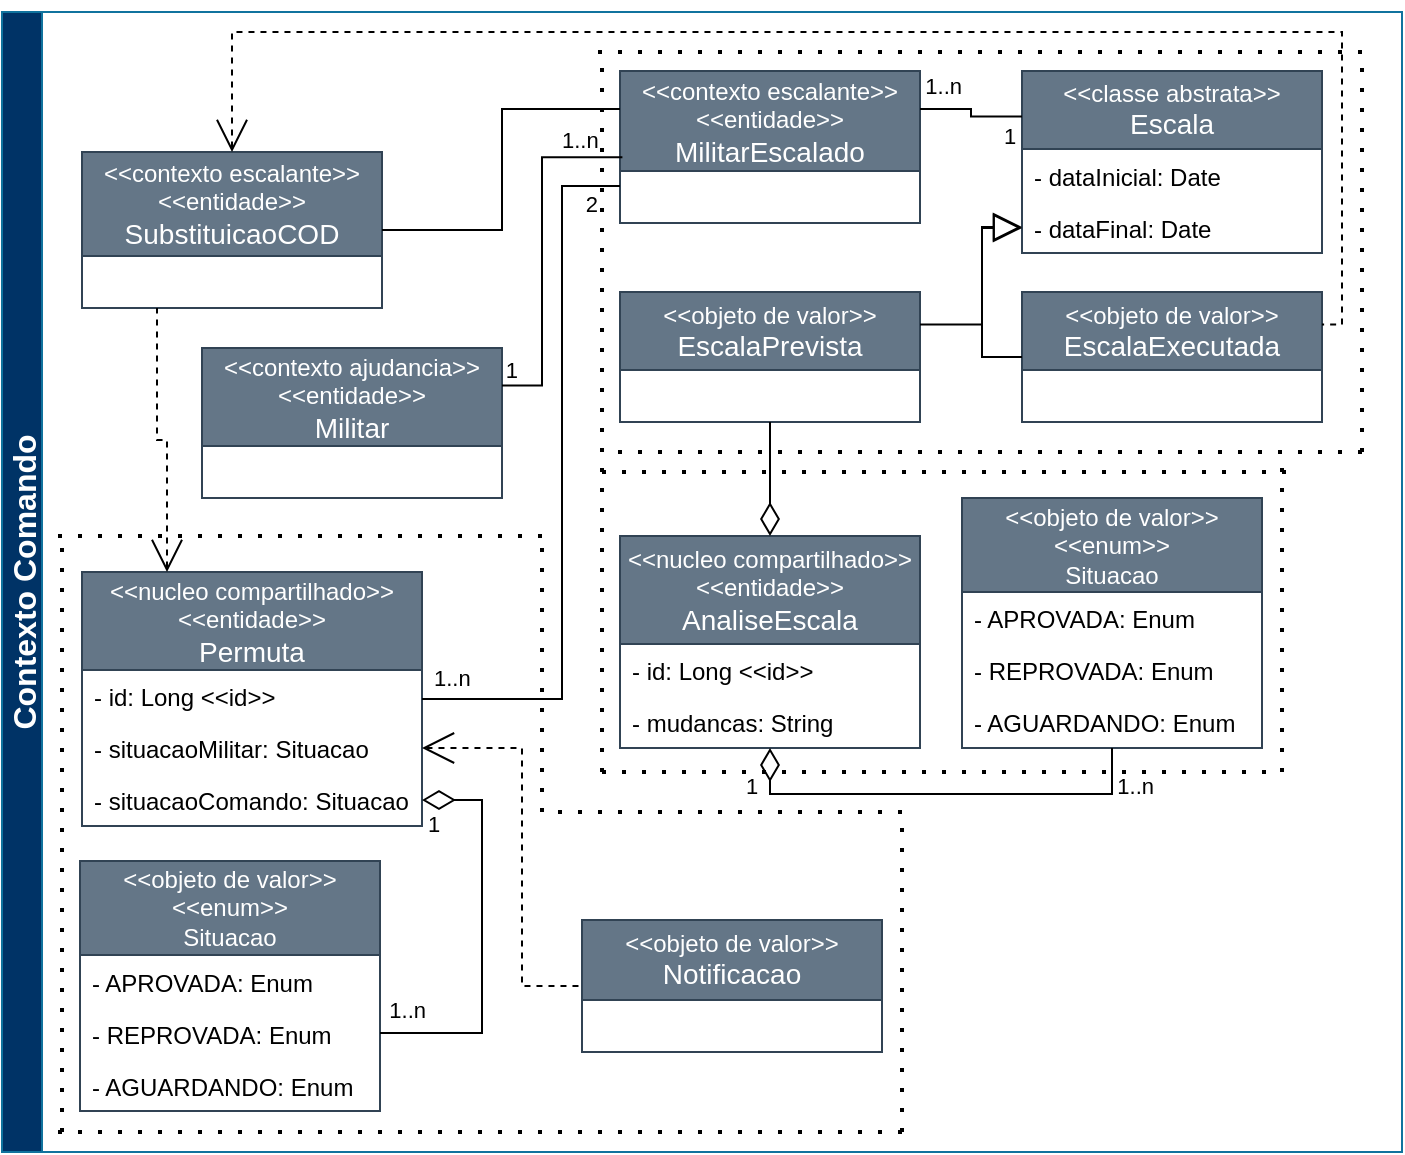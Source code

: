 <mxfile version="26.0.9">
  <diagram name="Página-1" id="__gXspiRe_H8F2JL_0tH">
    <mxGraphModel dx="1178" dy="685" grid="1" gridSize="10" guides="1" tooltips="1" connect="1" arrows="1" fold="1" page="1" pageScale="1" pageWidth="827" pageHeight="1169" math="0" shadow="0">
      <root>
        <mxCell id="0" />
        <mxCell id="1" parent="0" />
        <mxCell id="FhanUiyfrmrkv_Yjtsyc-1" value="&lt;div&gt;&lt;div&gt;&lt;div&gt;&amp;lt;&amp;lt;contexto escalante&amp;gt;&amp;gt;&lt;/div&gt;&lt;/div&gt;&lt;/div&gt;&lt;div&gt;&lt;div&gt;&amp;lt;&amp;lt;entidade&amp;gt;&amp;gt;&lt;/div&gt;&lt;/div&gt;&lt;div&gt;&lt;font style=&quot;font-size: 14px;&quot;&gt;MilitarEscalado&lt;/font&gt;&lt;/div&gt;" style="swimlane;fontStyle=0;childLayout=stackLayout;horizontal=1;startSize=50;fillColor=#647687;horizontalStack=0;resizeParent=1;resizeParentMax=0;resizeLast=0;collapsible=1;marginBottom=0;whiteSpace=wrap;html=1;fontColor=#ffffff;strokeColor=#314354;" parent="1" vertex="1">
          <mxGeometry x="369" y="49.5" width="150" height="76" as="geometry" />
        </mxCell>
        <mxCell id="FhanUiyfrmrkv_Yjtsyc-2" value="&lt;div&gt;&amp;lt;&amp;lt;objeto de valor&amp;gt;&amp;gt;&lt;br&gt;&lt;font style=&quot;font-size: 14px;&quot;&gt;EscalaPrevista&lt;/font&gt;&lt;/div&gt;" style="swimlane;fontStyle=0;childLayout=stackLayout;horizontal=1;startSize=39;fillColor=#647687;horizontalStack=0;resizeParent=1;resizeParentMax=0;resizeLast=0;collapsible=1;marginBottom=0;whiteSpace=wrap;html=1;fontColor=#ffffff;strokeColor=#314354;" parent="1" vertex="1">
          <mxGeometry x="369" y="160" width="150" height="65" as="geometry" />
        </mxCell>
        <mxCell id="FhanUiyfrmrkv_Yjtsyc-6" value="&lt;div&gt;&amp;lt;&amp;lt;nucleo compartilhado&amp;gt;&amp;gt;&lt;/div&gt;&amp;lt;&amp;lt;entidade&amp;gt;&amp;gt;&lt;br&gt;&lt;div&gt;&lt;font style=&quot;font-size: 14px;&quot;&gt;Permuta&lt;/font&gt;&lt;/div&gt;" style="swimlane;fontStyle=0;childLayout=stackLayout;horizontal=1;startSize=49;fillColor=#647687;horizontalStack=0;resizeParent=1;resizeParentMax=0;resizeLast=0;collapsible=1;marginBottom=0;whiteSpace=wrap;html=1;fontColor=#ffffff;strokeColor=#314354;" parent="1" vertex="1">
          <mxGeometry x="100" y="300" width="170" height="127" as="geometry" />
        </mxCell>
        <mxCell id="FhanUiyfrmrkv_Yjtsyc-17" value="- id: Long &amp;lt;&amp;lt;id&amp;gt;&amp;gt;" style="text;strokeColor=none;fillColor=none;align=left;verticalAlign=top;spacingLeft=4;spacingRight=4;overflow=hidden;rotatable=0;points=[[0,0.5],[1,0.5]];portConstraint=eastwest;whiteSpace=wrap;html=1;" parent="FhanUiyfrmrkv_Yjtsyc-6" vertex="1">
          <mxGeometry y="49" width="170" height="26" as="geometry" />
        </mxCell>
        <mxCell id="FhanUiyfrmrkv_Yjtsyc-18" value="- situacaoMilitar: Situacao" style="text;strokeColor=none;fillColor=none;align=left;verticalAlign=top;spacingLeft=4;spacingRight=4;overflow=hidden;rotatable=0;points=[[0,0.5],[1,0.5]];portConstraint=eastwest;whiteSpace=wrap;html=1;" parent="FhanUiyfrmrkv_Yjtsyc-6" vertex="1">
          <mxGeometry y="75" width="170" height="26" as="geometry" />
        </mxCell>
        <mxCell id="FhanUiyfrmrkv_Yjtsyc-65" value="- situacaoComando: Situacao" style="text;strokeColor=none;fillColor=none;align=left;verticalAlign=top;spacingLeft=4;spacingRight=4;overflow=hidden;rotatable=0;points=[[0,0.5],[1,0.5]];portConstraint=eastwest;whiteSpace=wrap;html=1;" parent="FhanUiyfrmrkv_Yjtsyc-6" vertex="1">
          <mxGeometry y="101" width="170" height="26" as="geometry" />
        </mxCell>
        <mxCell id="FhanUiyfrmrkv_Yjtsyc-8" value="" style="endArrow=none;html=1;endSize=12;startArrow=none;startSize=14;startFill=0;edgeStyle=orthogonalEdgeStyle;rounded=0;exitX=1;exitY=0.5;exitDx=0;exitDy=0;entryX=0;entryY=0.75;entryDx=0;entryDy=0;" parent="1" source="FhanUiyfrmrkv_Yjtsyc-6" target="FhanUiyfrmrkv_Yjtsyc-1" edge="1">
          <mxGeometry relative="1" as="geometry">
            <mxPoint x="286" y="374" as="sourcePoint" />
            <mxPoint x="249" y="140" as="targetPoint" />
            <Array as="points">
              <mxPoint x="340" y="363" />
              <mxPoint x="340" y="107" />
              <mxPoint x="369" y="107" />
            </Array>
          </mxGeometry>
        </mxCell>
        <mxCell id="FhanUiyfrmrkv_Yjtsyc-9" value="&lt;div&gt;1..n&lt;/div&gt;" style="edgeLabel;resizable=0;html=1;align=left;verticalAlign=top;" parent="FhanUiyfrmrkv_Yjtsyc-8" connectable="0" vertex="1">
          <mxGeometry x="-1" relative="1" as="geometry">
            <mxPoint x="4" y="-24" as="offset" />
          </mxGeometry>
        </mxCell>
        <mxCell id="FhanUiyfrmrkv_Yjtsyc-10" value="2" style="edgeLabel;resizable=0;html=1;align=right;verticalAlign=top;" parent="FhanUiyfrmrkv_Yjtsyc-8" connectable="0" vertex="1">
          <mxGeometry x="1" relative="1" as="geometry">
            <mxPoint x="-11" y="-4" as="offset" />
          </mxGeometry>
        </mxCell>
        <mxCell id="FhanUiyfrmrkv_Yjtsyc-12" value="&lt;div&gt;&amp;lt;&amp;lt;objeto de valor&amp;gt;&amp;gt;&lt;br&gt;&lt;font style=&quot;font-size: 14px;&quot;&gt;EscalaExecutada&lt;/font&gt;&lt;/div&gt;" style="swimlane;fontStyle=0;childLayout=stackLayout;horizontal=1;startSize=39;fillColor=#647687;horizontalStack=0;resizeParent=1;resizeParentMax=0;resizeLast=0;collapsible=1;marginBottom=0;whiteSpace=wrap;html=1;fontColor=#ffffff;strokeColor=#314354;" parent="1" vertex="1">
          <mxGeometry x="570" y="160" width="150" height="65" as="geometry" />
        </mxCell>
        <mxCell id="FhanUiyfrmrkv_Yjtsyc-19" value="&amp;lt;&amp;lt;objeto de valor&amp;gt;&amp;gt;&lt;br&gt;&amp;lt;&amp;lt;enum&amp;gt;&amp;gt;&lt;br&gt;Situacao" style="swimlane;fontStyle=0;childLayout=stackLayout;horizontal=1;startSize=47;fillColor=#647687;horizontalStack=0;resizeParent=1;resizeParentMax=0;resizeLast=0;collapsible=1;marginBottom=0;whiteSpace=wrap;html=1;fontColor=#ffffff;strokeColor=#314354;" parent="1" vertex="1">
          <mxGeometry x="99" y="444.5" width="150" height="125" as="geometry" />
        </mxCell>
        <mxCell id="FhanUiyfrmrkv_Yjtsyc-20" value="&lt;div&gt;- APROVADA: Enum&lt;/div&gt;" style="text;strokeColor=none;fillColor=none;align=left;verticalAlign=top;spacingLeft=4;spacingRight=4;overflow=hidden;rotatable=0;points=[[0,0.5],[1,0.5]];portConstraint=eastwest;whiteSpace=wrap;html=1;" parent="FhanUiyfrmrkv_Yjtsyc-19" vertex="1">
          <mxGeometry y="47" width="150" height="26" as="geometry" />
        </mxCell>
        <mxCell id="FhanUiyfrmrkv_Yjtsyc-21" value="&lt;div&gt;- REPROVADA: Enum&lt;/div&gt;" style="text;strokeColor=none;fillColor=none;align=left;verticalAlign=top;spacingLeft=4;spacingRight=4;overflow=hidden;rotatable=0;points=[[0,0.5],[1,0.5]];portConstraint=eastwest;whiteSpace=wrap;html=1;" parent="FhanUiyfrmrkv_Yjtsyc-19" vertex="1">
          <mxGeometry y="73" width="150" height="26" as="geometry" />
        </mxCell>
        <mxCell id="FhanUiyfrmrkv_Yjtsyc-22" value="&lt;div&gt;- AGUARDANDO: Enum&lt;/div&gt;" style="text;strokeColor=none;fillColor=none;align=left;verticalAlign=top;spacingLeft=4;spacingRight=4;overflow=hidden;rotatable=0;points=[[0,0.5],[1,0.5]];portConstraint=eastwest;whiteSpace=wrap;html=1;" parent="FhanUiyfrmrkv_Yjtsyc-19" vertex="1">
          <mxGeometry y="99" width="150" height="26" as="geometry" />
        </mxCell>
        <mxCell id="FhanUiyfrmrkv_Yjtsyc-23" value="" style="endArrow=none;html=1;endSize=12;startArrow=diamondThin;startSize=14;startFill=0;edgeStyle=orthogonalEdgeStyle;rounded=0;entryX=1;entryY=0.5;entryDx=0;entryDy=0;exitX=1;exitY=0.5;exitDx=0;exitDy=0;" parent="1" source="FhanUiyfrmrkv_Yjtsyc-65" target="FhanUiyfrmrkv_Yjtsyc-21" edge="1">
          <mxGeometry relative="1" as="geometry">
            <mxPoint x="418" y="551" as="sourcePoint" />
            <mxPoint x="309" y="592" as="targetPoint" />
            <Array as="points">
              <mxPoint x="300" y="414" />
              <mxPoint x="300" y="531" />
            </Array>
          </mxGeometry>
        </mxCell>
        <mxCell id="FhanUiyfrmrkv_Yjtsyc-24" value="1" style="edgeLabel;resizable=0;html=1;align=left;verticalAlign=top;" parent="FhanUiyfrmrkv_Yjtsyc-23" connectable="0" vertex="1">
          <mxGeometry x="-1" relative="1" as="geometry">
            <mxPoint x="1" y="-1" as="offset" />
          </mxGeometry>
        </mxCell>
        <mxCell id="FhanUiyfrmrkv_Yjtsyc-25" value="&lt;div&gt;1..n&lt;/div&gt;" style="edgeLabel;resizable=0;html=1;align=right;verticalAlign=top;" parent="FhanUiyfrmrkv_Yjtsyc-23" connectable="0" vertex="1">
          <mxGeometry x="1" relative="1" as="geometry">
            <mxPoint x="23" y="-25" as="offset" />
          </mxGeometry>
        </mxCell>
        <mxCell id="FhanUiyfrmrkv_Yjtsyc-29" value="&lt;div&gt;&lt;div&gt;&amp;lt;&amp;lt;contexto ajudancia&amp;gt;&amp;gt;&lt;/div&gt;&lt;/div&gt;&amp;lt;&amp;lt;entidade&amp;gt;&amp;gt;&lt;br&gt;&lt;font style=&quot;font-size: 14px;&quot;&gt;Militar&lt;/font&gt;" style="swimlane;fontStyle=0;childLayout=stackLayout;horizontal=1;startSize=49;fillColor=#647687;horizontalStack=0;resizeParent=1;resizeParentMax=0;resizeLast=0;collapsible=1;marginBottom=0;whiteSpace=wrap;html=1;fontColor=#ffffff;strokeColor=#314354;" parent="1" vertex="1">
          <mxGeometry x="160" y="188" width="150" height="75" as="geometry" />
        </mxCell>
        <mxCell id="FhanUiyfrmrkv_Yjtsyc-36" value="&lt;div&gt;&lt;div&gt;&lt;div&gt;&lt;div&gt;&amp;lt;&amp;lt;nucleo compartilhado&amp;gt;&amp;gt;&lt;/div&gt;&lt;/div&gt;&lt;/div&gt;&lt;/div&gt;&lt;div&gt;&amp;lt;&amp;lt;entidade&amp;gt;&amp;gt;&lt;br&gt;&lt;font style=&quot;font-size: 14px;&quot;&gt;AnaliseEscala&lt;/font&gt;&lt;/div&gt;" style="swimlane;fontStyle=0;childLayout=stackLayout;horizontal=1;startSize=54;fillColor=#647687;horizontalStack=0;resizeParent=1;resizeParentMax=0;resizeLast=0;collapsible=1;marginBottom=0;whiteSpace=wrap;html=1;fontColor=#ffffff;strokeColor=#314354;" parent="1" vertex="1">
          <mxGeometry x="369" y="282" width="150" height="106" as="geometry" />
        </mxCell>
        <mxCell id="FhanUiyfrmrkv_Yjtsyc-37" value="- id: Long &amp;lt;&amp;lt;id&amp;gt;&amp;gt;" style="text;strokeColor=none;fillColor=none;align=left;verticalAlign=top;spacingLeft=4;spacingRight=4;overflow=hidden;rotatable=0;points=[[0,0.5],[1,0.5]];portConstraint=eastwest;whiteSpace=wrap;html=1;" parent="FhanUiyfrmrkv_Yjtsyc-36" vertex="1">
          <mxGeometry y="54" width="150" height="26" as="geometry" />
        </mxCell>
        <mxCell id="FhanUiyfrmrkv_Yjtsyc-43" value="- mudancas: String" style="text;strokeColor=none;fillColor=none;align=left;verticalAlign=top;spacingLeft=4;spacingRight=4;overflow=hidden;rotatable=0;points=[[0,0.5],[1,0.5]];portConstraint=eastwest;whiteSpace=wrap;html=1;" parent="FhanUiyfrmrkv_Yjtsyc-36" vertex="1">
          <mxGeometry y="80" width="150" height="26" as="geometry" />
        </mxCell>
        <mxCell id="FhanUiyfrmrkv_Yjtsyc-39" value="&amp;lt;&amp;lt;objeto de valor&amp;gt;&amp;gt;&lt;br&gt;&amp;lt;&amp;lt;enum&amp;gt;&amp;gt;&lt;br&gt;Situacao" style="swimlane;fontStyle=0;childLayout=stackLayout;horizontal=1;startSize=47;fillColor=#647687;horizontalStack=0;resizeParent=1;resizeParentMax=0;resizeLast=0;collapsible=1;marginBottom=0;whiteSpace=wrap;html=1;fontColor=#ffffff;strokeColor=#314354;" parent="1" vertex="1">
          <mxGeometry x="540" y="263" width="150" height="125" as="geometry" />
        </mxCell>
        <mxCell id="FhanUiyfrmrkv_Yjtsyc-40" value="&lt;div&gt;- APROVADA: Enum&lt;/div&gt;" style="text;strokeColor=none;fillColor=none;align=left;verticalAlign=top;spacingLeft=4;spacingRight=4;overflow=hidden;rotatable=0;points=[[0,0.5],[1,0.5]];portConstraint=eastwest;whiteSpace=wrap;html=1;" parent="FhanUiyfrmrkv_Yjtsyc-39" vertex="1">
          <mxGeometry y="47" width="150" height="26" as="geometry" />
        </mxCell>
        <mxCell id="FhanUiyfrmrkv_Yjtsyc-41" value="&lt;div&gt;- REPROVADA: Enum&lt;/div&gt;" style="text;strokeColor=none;fillColor=none;align=left;verticalAlign=top;spacingLeft=4;spacingRight=4;overflow=hidden;rotatable=0;points=[[0,0.5],[1,0.5]];portConstraint=eastwest;whiteSpace=wrap;html=1;" parent="FhanUiyfrmrkv_Yjtsyc-39" vertex="1">
          <mxGeometry y="73" width="150" height="26" as="geometry" />
        </mxCell>
        <mxCell id="FhanUiyfrmrkv_Yjtsyc-42" value="&lt;div&gt;- AGUARDANDO: Enum&lt;/div&gt;" style="text;strokeColor=none;fillColor=none;align=left;verticalAlign=top;spacingLeft=4;spacingRight=4;overflow=hidden;rotatable=0;points=[[0,0.5],[1,0.5]];portConstraint=eastwest;whiteSpace=wrap;html=1;" parent="FhanUiyfrmrkv_Yjtsyc-39" vertex="1">
          <mxGeometry y="99" width="150" height="26" as="geometry" />
        </mxCell>
        <mxCell id="FhanUiyfrmrkv_Yjtsyc-44" value="" style="endArrow=none;html=1;endSize=12;startArrow=diamondThin;startSize=14;startFill=0;edgeStyle=orthogonalEdgeStyle;rounded=0;exitX=0.5;exitY=0;exitDx=0;exitDy=0;entryX=0.5;entryY=1;entryDx=0;entryDy=0;" parent="1" source="FhanUiyfrmrkv_Yjtsyc-36" target="FhanUiyfrmrkv_Yjtsyc-2" edge="1">
          <mxGeometry relative="1" as="geometry">
            <mxPoint x="780" y="376" as="sourcePoint" />
            <mxPoint x="604" y="312" as="targetPoint" />
          </mxGeometry>
        </mxCell>
        <mxCell id="FhanUiyfrmrkv_Yjtsyc-51" value="" style="endArrow=none;html=1;endSize=12;startArrow=diamondThin;startSize=14;startFill=0;edgeStyle=orthogonalEdgeStyle;rounded=0;exitX=0.5;exitY=1;exitDx=0;exitDy=0;entryX=0.5;entryY=1;entryDx=0;entryDy=0;" parent="1" source="FhanUiyfrmrkv_Yjtsyc-36" target="FhanUiyfrmrkv_Yjtsyc-39" edge="1">
          <mxGeometry relative="1" as="geometry">
            <mxPoint x="680" y="491" as="sourcePoint" />
            <mxPoint x="640" y="455" as="targetPoint" />
            <Array as="points">
              <mxPoint x="444" y="411" />
              <mxPoint x="615" y="411" />
            </Array>
          </mxGeometry>
        </mxCell>
        <mxCell id="FhanUiyfrmrkv_Yjtsyc-52" value="1" style="edgeLabel;resizable=0;html=1;align=left;verticalAlign=top;" parent="FhanUiyfrmrkv_Yjtsyc-51" connectable="0" vertex="1">
          <mxGeometry x="-1" relative="1" as="geometry">
            <mxPoint x="-14" y="6" as="offset" />
          </mxGeometry>
        </mxCell>
        <mxCell id="FhanUiyfrmrkv_Yjtsyc-53" value="&lt;div&gt;1..n&lt;/div&gt;" style="edgeLabel;resizable=0;html=1;align=right;verticalAlign=top;" parent="FhanUiyfrmrkv_Yjtsyc-51" connectable="0" vertex="1">
          <mxGeometry x="1" relative="1" as="geometry">
            <mxPoint x="21" y="6" as="offset" />
          </mxGeometry>
        </mxCell>
        <mxCell id="FhanUiyfrmrkv_Yjtsyc-56" value="&lt;div&gt;&amp;lt;&amp;lt;classe abstrata&amp;gt;&amp;gt;&lt;/div&gt;&lt;div&gt;&lt;font style=&quot;font-size: 14px;&quot;&gt;Escala&lt;/font&gt;&lt;/div&gt;" style="swimlane;fontStyle=0;childLayout=stackLayout;horizontal=1;startSize=39;fillColor=#647687;horizontalStack=0;resizeParent=1;resizeParentMax=0;resizeLast=0;collapsible=1;marginBottom=0;whiteSpace=wrap;html=1;fontColor=#ffffff;strokeColor=#314354;" parent="1" vertex="1">
          <mxGeometry x="570" y="49.5" width="150" height="91" as="geometry" />
        </mxCell>
        <mxCell id="FhanUiyfrmrkv_Yjtsyc-57" value="- dataInicial: Date" style="text;strokeColor=none;fillColor=none;align=left;verticalAlign=top;spacingLeft=4;spacingRight=4;overflow=hidden;rotatable=0;points=[[0,0.5],[1,0.5]];portConstraint=eastwest;whiteSpace=wrap;html=1;" parent="FhanUiyfrmrkv_Yjtsyc-56" vertex="1">
          <mxGeometry y="39" width="150" height="26" as="geometry" />
        </mxCell>
        <mxCell id="FhanUiyfrmrkv_Yjtsyc-58" value="- dataFinal: Date" style="text;strokeColor=none;fillColor=none;align=left;verticalAlign=top;spacingLeft=4;spacingRight=4;overflow=hidden;rotatable=0;points=[[0,0.5],[1,0.5]];portConstraint=eastwest;whiteSpace=wrap;html=1;" parent="FhanUiyfrmrkv_Yjtsyc-56" vertex="1">
          <mxGeometry y="65" width="150" height="26" as="geometry" />
        </mxCell>
        <mxCell id="FhanUiyfrmrkv_Yjtsyc-59" value="" style="endArrow=none;html=1;endSize=12;startArrow=none;startSize=14;startFill=0;edgeStyle=orthogonalEdgeStyle;rounded=0;exitX=0;exitY=0.25;exitDx=0;exitDy=0;entryX=1;entryY=0.25;entryDx=0;entryDy=0;" parent="1" source="FhanUiyfrmrkv_Yjtsyc-56" target="FhanUiyfrmrkv_Yjtsyc-1" edge="1">
          <mxGeometry relative="1" as="geometry">
            <mxPoint x="60" y="30" as="sourcePoint" />
            <mxPoint x="60" y="90" as="targetPoint" />
          </mxGeometry>
        </mxCell>
        <mxCell id="FhanUiyfrmrkv_Yjtsyc-60" value="1" style="edgeLabel;resizable=0;html=1;align=left;verticalAlign=top;" parent="FhanUiyfrmrkv_Yjtsyc-59" connectable="0" vertex="1">
          <mxGeometry x="-1" relative="1" as="geometry">
            <mxPoint x="-11" y="-3" as="offset" />
          </mxGeometry>
        </mxCell>
        <mxCell id="FhanUiyfrmrkv_Yjtsyc-61" value="&lt;div&gt;1..n&lt;/div&gt;" style="edgeLabel;resizable=0;html=1;align=right;verticalAlign=top;" parent="FhanUiyfrmrkv_Yjtsyc-59" connectable="0" vertex="1">
          <mxGeometry x="1" relative="1" as="geometry">
            <mxPoint x="21" y="-25" as="offset" />
          </mxGeometry>
        </mxCell>
        <mxCell id="FhanUiyfrmrkv_Yjtsyc-62" value="" style="endArrow=block;html=1;endSize=12;startArrow=none;startSize=14;startFill=0;edgeStyle=orthogonalEdgeStyle;rounded=0;endFill=0;entryX=0;entryY=0.5;entryDx=0;entryDy=0;exitX=1;exitY=0.25;exitDx=0;exitDy=0;" parent="1" source="FhanUiyfrmrkv_Yjtsyc-2" target="FhanUiyfrmrkv_Yjtsyc-58" edge="1">
          <mxGeometry relative="1" as="geometry">
            <mxPoint x="675" y="498" as="sourcePoint" />
            <mxPoint x="235" y="510" as="targetPoint" />
            <Array as="points">
              <mxPoint x="550" y="176" />
              <mxPoint x="550" y="127" />
            </Array>
          </mxGeometry>
        </mxCell>
        <mxCell id="FhanUiyfrmrkv_Yjtsyc-68" value="&lt;div&gt;&amp;lt;&amp;lt;objeto de valor&amp;gt;&amp;gt;&lt;br&gt;&lt;font style=&quot;font-size: 14px;&quot;&gt;Notificacao&lt;/font&gt;&lt;/div&gt;" style="swimlane;fontStyle=0;childLayout=stackLayout;horizontal=1;startSize=40;fillColor=#647687;horizontalStack=0;resizeParent=1;resizeParentMax=0;resizeLast=0;collapsible=1;marginBottom=0;whiteSpace=wrap;html=1;fontColor=#ffffff;strokeColor=#314354;" parent="1" vertex="1">
          <mxGeometry x="350" y="474" width="150" height="66" as="geometry" />
        </mxCell>
        <mxCell id="FhanUiyfrmrkv_Yjtsyc-69" value="" style="endArrow=none;html=1;endSize=12;startArrow=open;startSize=14;startFill=0;edgeStyle=orthogonalEdgeStyle;rounded=0;entryX=0;entryY=0.5;entryDx=0;entryDy=0;dashed=1;exitX=1;exitY=0.5;exitDx=0;exitDy=0;" parent="1" source="FhanUiyfrmrkv_Yjtsyc-18" target="FhanUiyfrmrkv_Yjtsyc-68" edge="1">
          <mxGeometry relative="1" as="geometry">
            <mxPoint x="492" y="484" as="sourcePoint" />
            <mxPoint x="727" y="248" as="targetPoint" />
            <Array as="points">
              <mxPoint x="320" y="388" />
              <mxPoint x="320" y="507" />
            </Array>
          </mxGeometry>
        </mxCell>
        <mxCell id="FhanUiyfrmrkv_Yjtsyc-70" value="Contexto Comando" style="swimlane;startSize=20;horizontal=0;childLayout=treeLayout;horizontalTree=1;sortEdges=1;resizable=1;containerType=tree;fontSize=16;fillColor=#003366;strokeColor=#10739e;fillStyle=auto;fontColor=#FFFFFF;" parent="1" vertex="1">
          <mxGeometry x="60" y="20" width="700" height="570" as="geometry">
            <mxRectangle x="60" y="20" width="40" height="130" as="alternateBounds" />
          </mxGeometry>
        </mxCell>
        <mxCell id="n66VIpHryuUtHyC-1QqW-4" value="" style="endArrow=none;dashed=1;html=1;dashPattern=1 4;strokeWidth=2;rounded=0;" parent="1" edge="1">
          <mxGeometry width="50" height="50" relative="1" as="geometry">
            <mxPoint x="360" y="400" as="sourcePoint" />
            <mxPoint x="360" y="240" as="targetPoint" />
          </mxGeometry>
        </mxCell>
        <mxCell id="n66VIpHryuUtHyC-1QqW-5" value="" style="endArrow=none;dashed=1;html=1;dashPattern=1 4;strokeWidth=2;rounded=0;" parent="1" edge="1">
          <mxGeometry width="50" height="50" relative="1" as="geometry">
            <mxPoint x="360" y="400" as="sourcePoint" />
            <mxPoint x="700" y="400" as="targetPoint" />
          </mxGeometry>
        </mxCell>
        <mxCell id="n66VIpHryuUtHyC-1QqW-6" value="" style="endArrow=none;dashed=1;html=1;dashPattern=1 4;strokeWidth=2;rounded=0;" parent="1" edge="1">
          <mxGeometry width="50" height="50" relative="1" as="geometry">
            <mxPoint x="700" y="400" as="sourcePoint" />
            <mxPoint x="700" y="240" as="targetPoint" />
          </mxGeometry>
        </mxCell>
        <mxCell id="n66VIpHryuUtHyC-1QqW-7" value="" style="endArrow=none;dashed=1;html=1;dashPattern=1 4;strokeWidth=2;rounded=0;" parent="1" edge="1">
          <mxGeometry width="50" height="50" relative="1" as="geometry">
            <mxPoint x="360" y="250" as="sourcePoint" />
            <mxPoint x="710" y="250" as="targetPoint" />
          </mxGeometry>
        </mxCell>
        <mxCell id="n66VIpHryuUtHyC-1QqW-10" value="" style="endArrow=none;dashed=1;html=1;dashPattern=1 4;strokeWidth=2;rounded=0;" parent="1" edge="1">
          <mxGeometry width="50" height="50" relative="1" as="geometry">
            <mxPoint x="90" y="580" as="sourcePoint" />
            <mxPoint x="90" y="280" as="targetPoint" />
          </mxGeometry>
        </mxCell>
        <mxCell id="n66VIpHryuUtHyC-1QqW-11" value="" style="endArrow=none;dashed=1;html=1;dashPattern=1 4;strokeWidth=2;rounded=0;" parent="1" edge="1">
          <mxGeometry width="50" height="50" relative="1" as="geometry">
            <mxPoint x="330" y="282" as="sourcePoint" />
            <mxPoint x="81" y="282" as="targetPoint" />
          </mxGeometry>
        </mxCell>
        <mxCell id="n66VIpHryuUtHyC-1QqW-12" value="" style="endArrow=none;dashed=1;html=1;dashPattern=1 4;strokeWidth=2;rounded=0;" parent="1" edge="1">
          <mxGeometry width="50" height="50" relative="1" as="geometry">
            <mxPoint x="330" y="420" as="sourcePoint" />
            <mxPoint x="330" y="280" as="targetPoint" />
          </mxGeometry>
        </mxCell>
        <mxCell id="n66VIpHryuUtHyC-1QqW-13" value="" style="endArrow=none;dashed=1;html=1;dashPattern=1 4;strokeWidth=2;rounded=0;" parent="1" edge="1">
          <mxGeometry width="50" height="50" relative="1" as="geometry">
            <mxPoint x="510" y="420" as="sourcePoint" />
            <mxPoint x="330" y="420" as="targetPoint" />
          </mxGeometry>
        </mxCell>
        <mxCell id="n66VIpHryuUtHyC-1QqW-14" value="" style="endArrow=none;dashed=1;html=1;dashPattern=1 4;strokeWidth=2;rounded=0;" parent="1" edge="1">
          <mxGeometry width="50" height="50" relative="1" as="geometry">
            <mxPoint x="510" y="580" as="sourcePoint" />
            <mxPoint x="510" y="420" as="targetPoint" />
          </mxGeometry>
        </mxCell>
        <mxCell id="n66VIpHryuUtHyC-1QqW-16" value="" style="endArrow=none;dashed=1;html=1;dashPattern=1 4;strokeWidth=2;rounded=0;" parent="1" edge="1">
          <mxGeometry width="50" height="50" relative="1" as="geometry">
            <mxPoint x="510" y="580" as="sourcePoint" />
            <mxPoint x="80" y="580" as="targetPoint" />
          </mxGeometry>
        </mxCell>
        <mxCell id="n66VIpHryuUtHyC-1QqW-19" value="" style="endArrow=none;dashed=1;html=1;dashPattern=1 4;strokeWidth=2;rounded=0;" parent="1" edge="1">
          <mxGeometry width="50" height="50" relative="1" as="geometry">
            <mxPoint x="740" y="40" as="sourcePoint" />
            <mxPoint x="350" y="40" as="targetPoint" />
          </mxGeometry>
        </mxCell>
        <mxCell id="n66VIpHryuUtHyC-1QqW-20" value="" style="endArrow=none;dashed=1;html=1;dashPattern=1 4;strokeWidth=2;rounded=0;" parent="1" edge="1">
          <mxGeometry width="50" height="50" relative="1" as="geometry">
            <mxPoint x="740" y="240" as="sourcePoint" />
            <mxPoint x="360" y="240" as="targetPoint" />
          </mxGeometry>
        </mxCell>
        <mxCell id="n66VIpHryuUtHyC-1QqW-21" value="" style="endArrow=none;dashed=1;html=1;dashPattern=1 4;strokeWidth=2;rounded=0;entryX=1;entryY=0;entryDx=0;entryDy=0;exitX=1;exitY=1;exitDx=0;exitDy=0;" parent="1" edge="1">
          <mxGeometry width="50" height="50" relative="1" as="geometry">
            <mxPoint x="740.0" y="240" as="sourcePoint" />
            <mxPoint x="740" y="40" as="targetPoint" />
          </mxGeometry>
        </mxCell>
        <mxCell id="n66VIpHryuUtHyC-1QqW-24" value="" style="endArrow=none;dashed=1;html=1;dashPattern=1 4;strokeWidth=2;rounded=0;exitX=1;exitY=1;exitDx=0;exitDy=0;" parent="1" edge="1">
          <mxGeometry width="50" height="50" relative="1" as="geometry">
            <mxPoint x="360" y="240" as="sourcePoint" />
            <mxPoint x="360" y="40" as="targetPoint" />
          </mxGeometry>
        </mxCell>
        <mxCell id="0mrr7XhWbEvBJfAR2m1J-1" value="&lt;div&gt;&lt;div&gt;&amp;lt;&amp;lt;contexto escalante&amp;gt;&amp;gt;&lt;/div&gt;&lt;div&gt;&lt;/div&gt;&lt;div&gt;&amp;lt;&amp;lt;entidade&amp;gt;&amp;gt;&lt;/div&gt;&lt;div&gt;&lt;span style=&quot;font-size: 14px;&quot;&gt;SubstituicaoCOD&lt;/span&gt;&lt;/div&gt;&lt;/div&gt;" style="swimlane;fontStyle=0;childLayout=stackLayout;horizontal=1;startSize=52;fillColor=#647687;horizontalStack=0;resizeParent=1;resizeParentMax=0;resizeLast=0;collapsible=1;marginBottom=0;whiteSpace=wrap;html=1;fontColor=#ffffff;strokeColor=#314354;" parent="1" vertex="1">
          <mxGeometry x="100" y="90" width="150" height="78" as="geometry" />
        </mxCell>
        <mxCell id="0mrr7XhWbEvBJfAR2m1J-3" value="" style="endArrow=none;html=1;endSize=12;startArrow=none;startSize=14;startFill=0;edgeStyle=orthogonalEdgeStyle;rounded=0;exitX=0.008;exitY=0.567;exitDx=0;exitDy=0;entryX=1;entryY=0.25;entryDx=0;entryDy=0;exitPerimeter=0;" parent="1" source="FhanUiyfrmrkv_Yjtsyc-1" target="FhanUiyfrmrkv_Yjtsyc-29" edge="1">
          <mxGeometry relative="1" as="geometry">
            <mxPoint x="614" y="82" as="sourcePoint" />
            <mxPoint x="529" y="79" as="targetPoint" />
            <Array as="points">
              <mxPoint x="330" y="93" />
              <mxPoint x="330" y="207" />
            </Array>
          </mxGeometry>
        </mxCell>
        <mxCell id="0mrr7XhWbEvBJfAR2m1J-4" value="&lt;span style=&quot;text-align: right;&quot;&gt;1..n&lt;/span&gt;" style="edgeLabel;resizable=0;html=1;align=left;verticalAlign=top;" parent="0mrr7XhWbEvBJfAR2m1J-3" connectable="0" vertex="1">
          <mxGeometry x="-1" relative="1" as="geometry">
            <mxPoint x="-32" y="-22" as="offset" />
          </mxGeometry>
        </mxCell>
        <mxCell id="0mrr7XhWbEvBJfAR2m1J-5" value="&lt;div&gt;1&lt;/div&gt;" style="edgeLabel;resizable=0;html=1;align=right;verticalAlign=top;" parent="0mrr7XhWbEvBJfAR2m1J-3" connectable="0" vertex="1">
          <mxGeometry x="1" relative="1" as="geometry">
            <mxPoint x="9" y="-21" as="offset" />
          </mxGeometry>
        </mxCell>
        <mxCell id="0mrr7XhWbEvBJfAR2m1J-6" value="" style="endArrow=none;html=1;endSize=12;startArrow=none;startSize=14;startFill=0;edgeStyle=orthogonalEdgeStyle;rounded=0;exitX=0;exitY=0.25;exitDx=0;exitDy=0;entryX=1;entryY=0.5;entryDx=0;entryDy=0;" parent="1" source="FhanUiyfrmrkv_Yjtsyc-1" target="0mrr7XhWbEvBJfAR2m1J-1" edge="1">
          <mxGeometry relative="1" as="geometry">
            <mxPoint x="379" y="98" as="sourcePoint" />
            <mxPoint x="296" y="118" as="targetPoint" />
            <Array as="points">
              <mxPoint x="310" y="68" />
              <mxPoint x="310" y="129" />
            </Array>
          </mxGeometry>
        </mxCell>
        <mxCell id="0mrr7XhWbEvBJfAR2m1J-9" value="" style="endArrow=block;html=1;endSize=12;startArrow=none;startSize=14;startFill=0;edgeStyle=orthogonalEdgeStyle;rounded=0;endFill=0;exitX=0;exitY=0.5;exitDx=0;exitDy=0;entryX=0;entryY=0.5;entryDx=0;entryDy=0;" parent="1" source="FhanUiyfrmrkv_Yjtsyc-12" target="FhanUiyfrmrkv_Yjtsyc-58" edge="1">
          <mxGeometry relative="1" as="geometry">
            <mxPoint x="529" y="186" as="sourcePoint" />
            <mxPoint x="530" y="100" as="targetPoint" />
            <Array as="points">
              <mxPoint x="550" y="193" />
              <mxPoint x="550" y="128" />
              <mxPoint x="570" y="128" />
            </Array>
          </mxGeometry>
        </mxCell>
        <mxCell id="0mrr7XhWbEvBJfAR2m1J-10" value="" style="endArrow=none;html=1;endSize=12;startArrow=open;startSize=14;startFill=0;edgeStyle=orthogonalEdgeStyle;rounded=0;entryX=1;entryY=0.25;entryDx=0;entryDy=0;dashed=1;exitX=0.5;exitY=0;exitDx=0;exitDy=0;" parent="1" source="0mrr7XhWbEvBJfAR2m1J-1" target="FhanUiyfrmrkv_Yjtsyc-12" edge="1">
          <mxGeometry relative="1" as="geometry">
            <mxPoint x="650" y="150" as="sourcePoint" />
            <mxPoint x="772" y="150" as="targetPoint" />
            <Array as="points">
              <mxPoint x="175" y="30" />
              <mxPoint x="730" y="30" />
              <mxPoint x="730" y="176" />
            </Array>
          </mxGeometry>
        </mxCell>
        <mxCell id="nL71E8V2hUTeMEEHqeI--3" value="" style="endArrow=none;html=1;endSize=12;startArrow=open;startSize=14;startFill=0;edgeStyle=orthogonalEdgeStyle;rounded=0;exitX=0.25;exitY=0;exitDx=0;exitDy=0;entryX=0.25;entryY=1;entryDx=0;entryDy=0;dashed=1;" edge="1" parent="1" source="FhanUiyfrmrkv_Yjtsyc-6" target="0mrr7XhWbEvBJfAR2m1J-1">
          <mxGeometry relative="1" as="geometry">
            <mxPoint x="110" y="254" as="sourcePoint" />
            <mxPoint x="110" y="197" as="targetPoint" />
          </mxGeometry>
        </mxCell>
      </root>
    </mxGraphModel>
  </diagram>
</mxfile>
